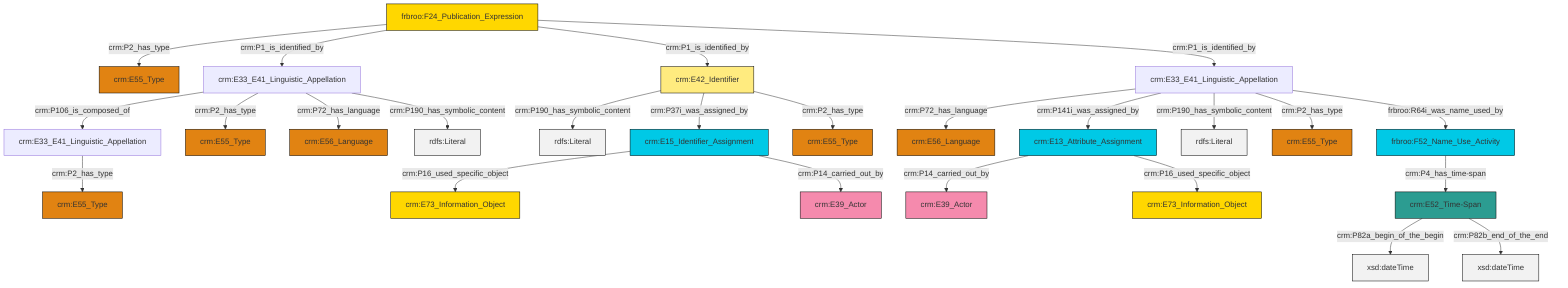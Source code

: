 graph TD
classDef Literal fill:#f2f2f2,stroke:#000000;
classDef CRM_Entity fill:#FFFFFF,stroke:#000000;
classDef Temporal_Entity fill:#00C9E6, stroke:#000000;
classDef Type fill:#E18312, stroke:#000000;
classDef Time-Span fill:#2C9C91, stroke:#000000;
classDef Appellation fill:#FFEB7F, stroke:#000000;
classDef Place fill:#008836, stroke:#000000;
classDef Persistent_Item fill:#B266B2, stroke:#000000;
classDef Conceptual_Object fill:#FFD700, stroke:#000000;
classDef Physical_Thing fill:#D2B48C, stroke:#000000;
classDef Actor fill:#f58aad, stroke:#000000;
classDef PC_Classes fill:#4ce600, stroke:#000000;
classDef Multi fill:#cccccc,stroke:#000000;

0["crm:E33_E41_Linguistic_Appellation"]:::Default -->|crm:P72_has_language| 1["crm:E56_Language"]:::Type
2["frbroo:F24_Publication_Expression"]:::Conceptual_Object -->|crm:P2_has_type| 3["crm:E55_Type"]:::Type
0["crm:E33_E41_Linguistic_Appellation"]:::Default -->|crm:P141i_was_assigned_by| 7["crm:E13_Attribute_Assignment"]:::Temporal_Entity
17["crm:E42_Identifier"]:::Appellation -->|crm:P190_has_symbolic_content| 18[rdfs:Literal]:::Literal
19["crm:E33_E41_Linguistic_Appellation"]:::Default -->|crm:P106_is_composed_of| 10["crm:E33_E41_Linguistic_Appellation"]:::Default
5["crm:E15_Identifier_Assignment"]:::Temporal_Entity -->|crm:P16_used_specific_object| 20["crm:E73_Information_Object"]:::Conceptual_Object
0["crm:E33_E41_Linguistic_Appellation"]:::Default -->|crm:P190_has_symbolic_content| 25[rdfs:Literal]:::Literal
19["crm:E33_E41_Linguistic_Appellation"]:::Default -->|crm:P2_has_type| 15["crm:E55_Type"]:::Type
0["crm:E33_E41_Linguistic_Appellation"]:::Default -->|crm:P2_has_type| 30["crm:E55_Type"]:::Type
0["crm:E33_E41_Linguistic_Appellation"]:::Default -->|frbroo:R64i_was_name_used_by| 34["frbroo:F52_Name_Use_Activity"]:::Temporal_Entity
5["crm:E15_Identifier_Assignment"]:::Temporal_Entity -->|crm:P14_carried_out_by| 23["crm:E39_Actor"]:::Actor
27["crm:E52_Time-Span"]:::Time-Span -->|crm:P82a_begin_of_the_begin| 36[xsd:dateTime]:::Literal
10["crm:E33_E41_Linguistic_Appellation"]:::Default -->|crm:P2_has_type| 32["crm:E55_Type"]:::Type
7["crm:E13_Attribute_Assignment"]:::Temporal_Entity -->|crm:P14_carried_out_by| 13["crm:E39_Actor"]:::Actor
2["frbroo:F24_Publication_Expression"]:::Conceptual_Object -->|crm:P1_is_identified_by| 19["crm:E33_E41_Linguistic_Appellation"]:::Default
27["crm:E52_Time-Span"]:::Time-Span -->|crm:P82b_end_of_the_end| 41[xsd:dateTime]:::Literal
17["crm:E42_Identifier"]:::Appellation -->|crm:P37i_was_assigned_by| 5["crm:E15_Identifier_Assignment"]:::Temporal_Entity
19["crm:E33_E41_Linguistic_Appellation"]:::Default -->|crm:P72_has_language| 44["crm:E56_Language"]:::Type
17["crm:E42_Identifier"]:::Appellation -->|crm:P2_has_type| 21["crm:E55_Type"]:::Type
2["frbroo:F24_Publication_Expression"]:::Conceptual_Object -->|crm:P1_is_identified_by| 17["crm:E42_Identifier"]:::Appellation
34["frbroo:F52_Name_Use_Activity"]:::Temporal_Entity -->|crm:P4_has_time-span| 27["crm:E52_Time-Span"]:::Time-Span
2["frbroo:F24_Publication_Expression"]:::Conceptual_Object -->|crm:P1_is_identified_by| 0["crm:E33_E41_Linguistic_Appellation"]:::Default
19["crm:E33_E41_Linguistic_Appellation"]:::Default -->|crm:P190_has_symbolic_content| 46[rdfs:Literal]:::Literal
7["crm:E13_Attribute_Assignment"]:::Temporal_Entity -->|crm:P16_used_specific_object| 8["crm:E73_Information_Object"]:::Conceptual_Object